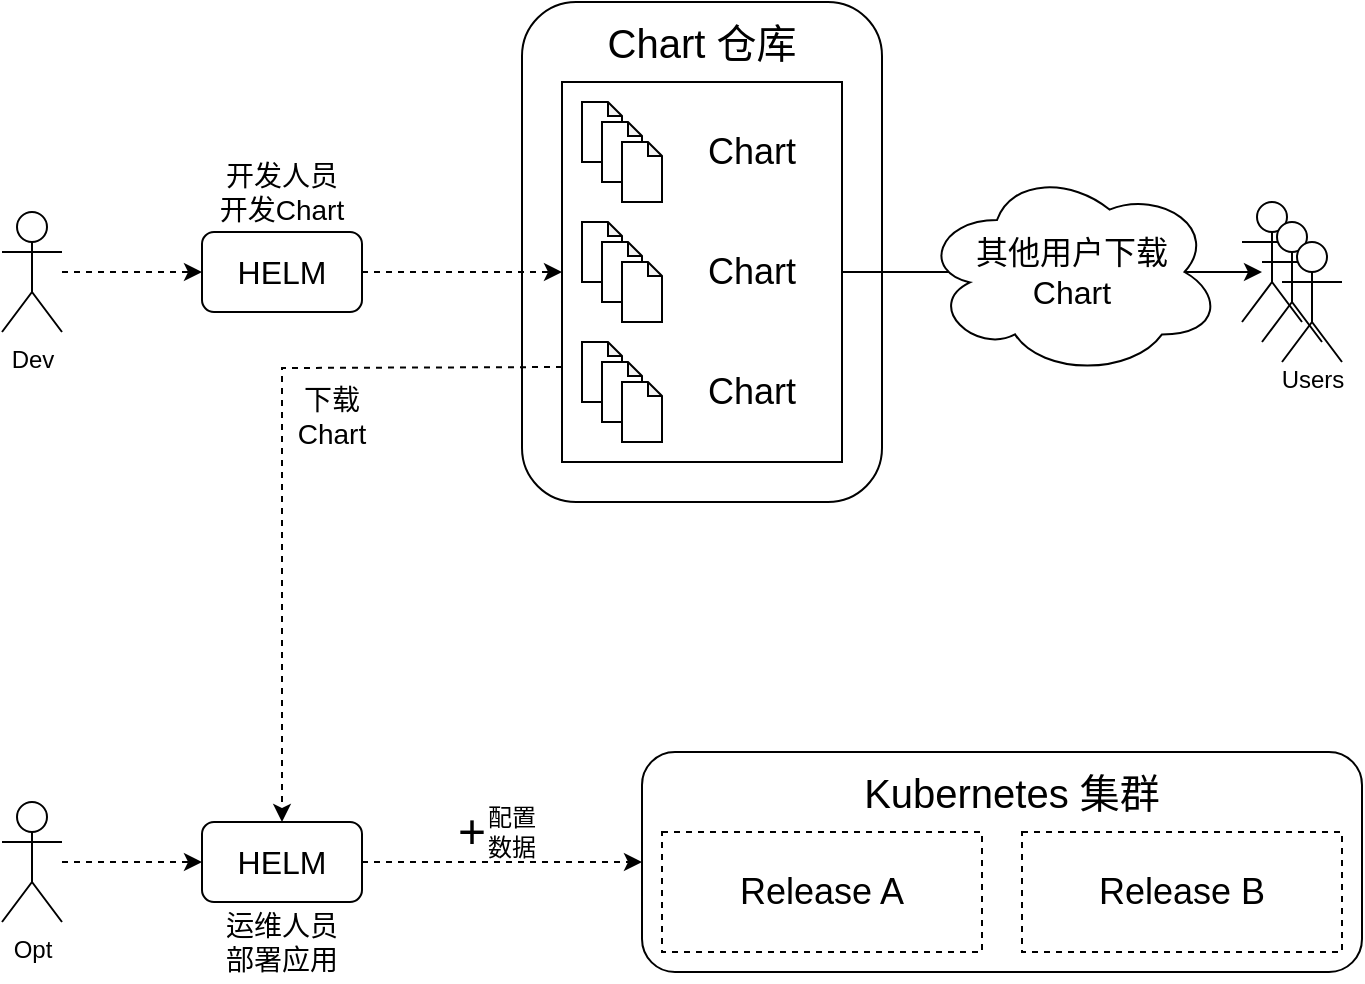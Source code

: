 <mxfile version="21.6.1" type="device">
  <diagram name="第 1 页" id="gHzWxk7oOuLgtcImLSez">
    <mxGraphModel dx="832" dy="484" grid="1" gridSize="10" guides="1" tooltips="1" connect="1" arrows="1" fold="1" page="1" pageScale="1" pageWidth="1169" pageHeight="827" math="0" shadow="0">
      <root>
        <mxCell id="0" />
        <mxCell id="1" parent="0" />
        <mxCell id="04hNzwXS1I06AfuoQ-L1-3" value="" style="edgeStyle=orthogonalEdgeStyle;rounded=0;orthogonalLoop=1;jettySize=auto;html=1;dashed=1;" edge="1" parent="1" source="04hNzwXS1I06AfuoQ-L1-1" target="04hNzwXS1I06AfuoQ-L1-2">
          <mxGeometry relative="1" as="geometry" />
        </mxCell>
        <mxCell id="04hNzwXS1I06AfuoQ-L1-1" value="Dev" style="shape=umlActor;verticalLabelPosition=bottom;verticalAlign=top;html=1;outlineConnect=0;" vertex="1" parent="1">
          <mxGeometry x="240" y="105" width="30" height="60" as="geometry" />
        </mxCell>
        <mxCell id="04hNzwXS1I06AfuoQ-L1-2" value="HELM" style="rounded=1;whiteSpace=wrap;html=1;fontSize=16;" vertex="1" parent="1">
          <mxGeometry x="340" y="115" width="80" height="40" as="geometry" />
        </mxCell>
        <mxCell id="04hNzwXS1I06AfuoQ-L1-28" value="" style="group" vertex="1" connectable="0" parent="1">
          <mxGeometry x="500" width="180" height="250" as="geometry" />
        </mxCell>
        <mxCell id="04hNzwXS1I06AfuoQ-L1-27" value="" style="rounded=1;whiteSpace=wrap;html=1;" vertex="1" parent="04hNzwXS1I06AfuoQ-L1-28">
          <mxGeometry width="180" height="250" as="geometry" />
        </mxCell>
        <mxCell id="04hNzwXS1I06AfuoQ-L1-4" value="" style="rounded=0;whiteSpace=wrap;html=1;" vertex="1" parent="04hNzwXS1I06AfuoQ-L1-28">
          <mxGeometry x="20" y="40" width="140" height="190" as="geometry" />
        </mxCell>
        <mxCell id="04hNzwXS1I06AfuoQ-L1-12" value="" style="group" vertex="1" connectable="0" parent="04hNzwXS1I06AfuoQ-L1-28">
          <mxGeometry x="30" y="50" width="40" height="50" as="geometry" />
        </mxCell>
        <mxCell id="04hNzwXS1I06AfuoQ-L1-9" value="" style="shape=note;whiteSpace=wrap;html=1;backgroundOutline=1;darkOpacity=0.05;size=7;" vertex="1" parent="04hNzwXS1I06AfuoQ-L1-12">
          <mxGeometry width="20" height="30" as="geometry" />
        </mxCell>
        <mxCell id="04hNzwXS1I06AfuoQ-L1-10" value="" style="shape=note;whiteSpace=wrap;html=1;backgroundOutline=1;darkOpacity=0.05;size=7;" vertex="1" parent="04hNzwXS1I06AfuoQ-L1-12">
          <mxGeometry x="10" y="10" width="20" height="30" as="geometry" />
        </mxCell>
        <mxCell id="04hNzwXS1I06AfuoQ-L1-11" value="" style="shape=note;whiteSpace=wrap;html=1;backgroundOutline=1;darkOpacity=0.05;size=7;" vertex="1" parent="04hNzwXS1I06AfuoQ-L1-12">
          <mxGeometry x="20" y="20" width="20" height="30" as="geometry" />
        </mxCell>
        <mxCell id="04hNzwXS1I06AfuoQ-L1-15" value="" style="group" vertex="1" connectable="0" parent="04hNzwXS1I06AfuoQ-L1-28">
          <mxGeometry x="30" y="110" width="40" height="50" as="geometry" />
        </mxCell>
        <mxCell id="04hNzwXS1I06AfuoQ-L1-16" value="" style="shape=note;whiteSpace=wrap;html=1;backgroundOutline=1;darkOpacity=0.05;size=7;" vertex="1" parent="04hNzwXS1I06AfuoQ-L1-15">
          <mxGeometry width="20" height="30" as="geometry" />
        </mxCell>
        <mxCell id="04hNzwXS1I06AfuoQ-L1-17" value="" style="shape=note;whiteSpace=wrap;html=1;backgroundOutline=1;darkOpacity=0.05;size=7;" vertex="1" parent="04hNzwXS1I06AfuoQ-L1-15">
          <mxGeometry x="10" y="10" width="20" height="30" as="geometry" />
        </mxCell>
        <mxCell id="04hNzwXS1I06AfuoQ-L1-18" value="" style="shape=note;whiteSpace=wrap;html=1;backgroundOutline=1;darkOpacity=0.05;size=7;" vertex="1" parent="04hNzwXS1I06AfuoQ-L1-15">
          <mxGeometry x="20" y="20" width="20" height="30" as="geometry" />
        </mxCell>
        <mxCell id="04hNzwXS1I06AfuoQ-L1-19" value="" style="group" vertex="1" connectable="0" parent="04hNzwXS1I06AfuoQ-L1-28">
          <mxGeometry x="30" y="170" width="40" height="50" as="geometry" />
        </mxCell>
        <mxCell id="04hNzwXS1I06AfuoQ-L1-20" value="" style="shape=note;whiteSpace=wrap;html=1;backgroundOutline=1;darkOpacity=0.05;size=7;" vertex="1" parent="04hNzwXS1I06AfuoQ-L1-19">
          <mxGeometry width="20" height="30" as="geometry" />
        </mxCell>
        <mxCell id="04hNzwXS1I06AfuoQ-L1-21" value="" style="shape=note;whiteSpace=wrap;html=1;backgroundOutline=1;darkOpacity=0.05;size=7;" vertex="1" parent="04hNzwXS1I06AfuoQ-L1-19">
          <mxGeometry x="10" y="10" width="20" height="30" as="geometry" />
        </mxCell>
        <mxCell id="04hNzwXS1I06AfuoQ-L1-22" value="" style="shape=note;whiteSpace=wrap;html=1;backgroundOutline=1;darkOpacity=0.05;size=7;" vertex="1" parent="04hNzwXS1I06AfuoQ-L1-19">
          <mxGeometry x="20" y="20" width="20" height="30" as="geometry" />
        </mxCell>
        <mxCell id="04hNzwXS1I06AfuoQ-L1-23" value="Chart" style="text;html=1;strokeColor=none;fillColor=none;align=center;verticalAlign=middle;whiteSpace=wrap;rounded=0;fontSize=18;" vertex="1" parent="04hNzwXS1I06AfuoQ-L1-28">
          <mxGeometry x="85" y="60" width="60" height="30" as="geometry" />
        </mxCell>
        <mxCell id="04hNzwXS1I06AfuoQ-L1-24" value="Chart" style="text;html=1;strokeColor=none;fillColor=none;align=center;verticalAlign=middle;whiteSpace=wrap;rounded=0;fontSize=18;" vertex="1" parent="04hNzwXS1I06AfuoQ-L1-28">
          <mxGeometry x="85" y="120" width="60" height="30" as="geometry" />
        </mxCell>
        <mxCell id="04hNzwXS1I06AfuoQ-L1-25" value="Chart" style="text;html=1;strokeColor=none;fillColor=none;align=center;verticalAlign=middle;whiteSpace=wrap;rounded=0;fontSize=18;" vertex="1" parent="04hNzwXS1I06AfuoQ-L1-28">
          <mxGeometry x="85" y="180" width="60" height="30" as="geometry" />
        </mxCell>
        <mxCell id="04hNzwXS1I06AfuoQ-L1-26" value="Chart 仓库" style="text;html=1;strokeColor=none;fillColor=none;align=center;verticalAlign=middle;whiteSpace=wrap;rounded=0;fontSize=20;" vertex="1" parent="04hNzwXS1I06AfuoQ-L1-28">
          <mxGeometry x="20" width="140" height="40" as="geometry" />
        </mxCell>
        <mxCell id="04hNzwXS1I06AfuoQ-L1-29" value="" style="edgeStyle=orthogonalEdgeStyle;rounded=0;orthogonalLoop=1;jettySize=auto;html=1;entryX=0;entryY=0.5;entryDx=0;entryDy=0;dashed=1;" edge="1" parent="1" source="04hNzwXS1I06AfuoQ-L1-2" target="04hNzwXS1I06AfuoQ-L1-4">
          <mxGeometry relative="1" as="geometry" />
        </mxCell>
        <mxCell id="04hNzwXS1I06AfuoQ-L1-30" value="开发人员&lt;br style=&quot;font-size: 14px;&quot;&gt;开发Chart" style="text;html=1;strokeColor=none;fillColor=none;align=center;verticalAlign=middle;whiteSpace=wrap;rounded=0;fontSize=14;" vertex="1" parent="1">
          <mxGeometry x="335" y="75" width="90" height="40" as="geometry" />
        </mxCell>
        <mxCell id="04hNzwXS1I06AfuoQ-L1-35" value="" style="group" vertex="1" connectable="0" parent="1">
          <mxGeometry x="860" y="100" width="60" height="104" as="geometry" />
        </mxCell>
        <mxCell id="04hNzwXS1I06AfuoQ-L1-31" value="" style="shape=umlActor;verticalLabelPosition=bottom;verticalAlign=top;html=1;outlineConnect=0;" vertex="1" parent="04hNzwXS1I06AfuoQ-L1-35">
          <mxGeometry width="30" height="60" as="geometry" />
        </mxCell>
        <mxCell id="04hNzwXS1I06AfuoQ-L1-32" value="" style="shape=umlActor;verticalLabelPosition=bottom;verticalAlign=top;html=1;outlineConnect=0;" vertex="1" parent="04hNzwXS1I06AfuoQ-L1-35">
          <mxGeometry x="10" y="10" width="30" height="60" as="geometry" />
        </mxCell>
        <mxCell id="04hNzwXS1I06AfuoQ-L1-33" value="" style="shape=umlActor;verticalLabelPosition=bottom;verticalAlign=top;html=1;outlineConnect=0;" vertex="1" parent="04hNzwXS1I06AfuoQ-L1-35">
          <mxGeometry x="20" y="20" width="30" height="60" as="geometry" />
        </mxCell>
        <mxCell id="04hNzwXS1I06AfuoQ-L1-34" value="Users" style="text;html=1;align=center;verticalAlign=middle;resizable=0;points=[];autosize=1;strokeColor=none;fillColor=none;" vertex="1" parent="04hNzwXS1I06AfuoQ-L1-35">
          <mxGeometry x="10" y="74" width="50" height="30" as="geometry" />
        </mxCell>
        <mxCell id="04hNzwXS1I06AfuoQ-L1-36" value="" style="endArrow=classic;html=1;rounded=0;exitX=1;exitY=0.5;exitDx=0;exitDy=0;" edge="1" parent="1" source="04hNzwXS1I06AfuoQ-L1-4">
          <mxGeometry width="50" height="50" relative="1" as="geometry">
            <mxPoint x="720" y="150" as="sourcePoint" />
            <mxPoint x="870" y="135" as="targetPoint" />
          </mxGeometry>
        </mxCell>
        <mxCell id="04hNzwXS1I06AfuoQ-L1-37" value="其他用户下载&lt;br style=&quot;font-size: 16px;&quot;&gt;Chart" style="ellipse;shape=cloud;whiteSpace=wrap;html=1;fontSize=16;" vertex="1" parent="1">
          <mxGeometry x="700" y="83" width="150" height="104" as="geometry" />
        </mxCell>
        <mxCell id="04hNzwXS1I06AfuoQ-L1-40" value="" style="edgeStyle=orthogonalEdgeStyle;rounded=0;orthogonalLoop=1;jettySize=auto;html=1;dashed=1;" edge="1" parent="1" source="04hNzwXS1I06AfuoQ-L1-38" target="04hNzwXS1I06AfuoQ-L1-39">
          <mxGeometry relative="1" as="geometry" />
        </mxCell>
        <mxCell id="04hNzwXS1I06AfuoQ-L1-38" value="Opt" style="shape=umlActor;verticalLabelPosition=bottom;verticalAlign=top;html=1;outlineConnect=0;" vertex="1" parent="1">
          <mxGeometry x="240" y="400" width="30" height="60" as="geometry" />
        </mxCell>
        <mxCell id="04hNzwXS1I06AfuoQ-L1-39" value="HELM" style="rounded=1;whiteSpace=wrap;html=1;fontSize=16;" vertex="1" parent="1">
          <mxGeometry x="340" y="410" width="80" height="40" as="geometry" />
        </mxCell>
        <mxCell id="04hNzwXS1I06AfuoQ-L1-41" value="运维人员&lt;br&gt;部署应用" style="text;html=1;strokeColor=none;fillColor=none;align=center;verticalAlign=middle;whiteSpace=wrap;rounded=0;fontSize=14;" vertex="1" parent="1">
          <mxGeometry x="335" y="450" width="90" height="40" as="geometry" />
        </mxCell>
        <mxCell id="04hNzwXS1I06AfuoQ-L1-42" value="" style="endArrow=classic;html=1;rounded=0;entryX=0.5;entryY=0;entryDx=0;entryDy=0;exitX=0;exitY=0.75;exitDx=0;exitDy=0;dashed=1;" edge="1" parent="1" source="04hNzwXS1I06AfuoQ-L1-4" target="04hNzwXS1I06AfuoQ-L1-39">
          <mxGeometry width="50" height="50" relative="1" as="geometry">
            <mxPoint x="350" y="310" as="sourcePoint" />
            <mxPoint x="400" y="260" as="targetPoint" />
            <Array as="points">
              <mxPoint x="380" y="183" />
            </Array>
          </mxGeometry>
        </mxCell>
        <mxCell id="04hNzwXS1I06AfuoQ-L1-43" value="下载&lt;br&gt;Chart" style="text;html=1;strokeColor=none;fillColor=none;align=center;verticalAlign=middle;whiteSpace=wrap;rounded=0;fontSize=14;" vertex="1" parent="1">
          <mxGeometry x="360" y="187" width="90" height="40" as="geometry" />
        </mxCell>
        <mxCell id="04hNzwXS1I06AfuoQ-L1-48" value="" style="group" vertex="1" connectable="0" parent="1">
          <mxGeometry x="560" y="375" width="360" height="110" as="geometry" />
        </mxCell>
        <mxCell id="04hNzwXS1I06AfuoQ-L1-47" value="" style="rounded=1;whiteSpace=wrap;html=1;" vertex="1" parent="04hNzwXS1I06AfuoQ-L1-48">
          <mxGeometry width="360" height="110" as="geometry" />
        </mxCell>
        <mxCell id="04hNzwXS1I06AfuoQ-L1-44" value="Release A" style="rounded=0;whiteSpace=wrap;html=1;fontSize=18;dashed=1;" vertex="1" parent="04hNzwXS1I06AfuoQ-L1-48">
          <mxGeometry x="10" y="40" width="160" height="60" as="geometry" />
        </mxCell>
        <mxCell id="04hNzwXS1I06AfuoQ-L1-45" value="Release B" style="rounded=0;whiteSpace=wrap;html=1;fontSize=18;dashed=1;" vertex="1" parent="04hNzwXS1I06AfuoQ-L1-48">
          <mxGeometry x="190" y="40" width="160" height="60" as="geometry" />
        </mxCell>
        <mxCell id="04hNzwXS1I06AfuoQ-L1-46" value="Kubernetes 集群" style="text;html=1;strokeColor=none;fillColor=none;align=center;verticalAlign=middle;whiteSpace=wrap;rounded=0;fontSize=20;" vertex="1" parent="04hNzwXS1I06AfuoQ-L1-48">
          <mxGeometry x="85" width="200" height="40" as="geometry" />
        </mxCell>
        <mxCell id="04hNzwXS1I06AfuoQ-L1-49" value="" style="endArrow=classic;html=1;rounded=0;exitX=1;exitY=0.5;exitDx=0;exitDy=0;entryX=0;entryY=0.5;entryDx=0;entryDy=0;dashed=1;" edge="1" parent="1" source="04hNzwXS1I06AfuoQ-L1-39" target="04hNzwXS1I06AfuoQ-L1-47">
          <mxGeometry width="50" height="50" relative="1" as="geometry">
            <mxPoint x="500" y="580" as="sourcePoint" />
            <mxPoint x="550" y="530" as="targetPoint" />
          </mxGeometry>
        </mxCell>
        <mxCell id="04hNzwXS1I06AfuoQ-L1-50" value="+" style="text;html=1;strokeColor=none;fillColor=none;align=center;verticalAlign=middle;whiteSpace=wrap;rounded=0;fontSize=24;" vertex="1" parent="1">
          <mxGeometry x="460" y="400" width="30" height="30" as="geometry" />
        </mxCell>
        <mxCell id="04hNzwXS1I06AfuoQ-L1-51" value="配置&lt;br&gt;数据" style="text;html=1;strokeColor=none;fillColor=none;align=center;verticalAlign=middle;whiteSpace=wrap;rounded=0;" vertex="1" parent="1">
          <mxGeometry x="480" y="400" width="30" height="30" as="geometry" />
        </mxCell>
      </root>
    </mxGraphModel>
  </diagram>
</mxfile>
